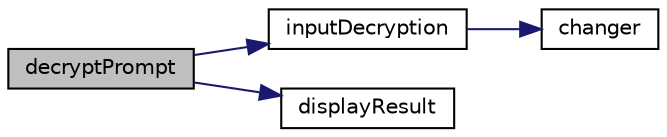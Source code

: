 digraph "decryptPrompt"
{
  edge [fontname="Helvetica",fontsize="10",labelfontname="Helvetica",labelfontsize="10"];
  node [fontname="Helvetica",fontsize="10",shape=record];
  rankdir="LR";
  Node1 [label="decryptPrompt",height=0.2,width=0.4,color="black", fillcolor="grey75", style="filled", fontcolor="black"];
  Node1 -> Node2 [color="midnightblue",fontsize="10",style="solid"];
  Node2 [label="inputDecryption",height=0.2,width=0.4,color="black", fillcolor="white", style="filled",URL="$_project__1_8cpp.html#a2ec67c2f18103e0238d5c0dc69a2541c"];
  Node2 -> Node3 [color="midnightblue",fontsize="10",style="solid"];
  Node3 [label="changer",height=0.2,width=0.4,color="black", fillcolor="white", style="filled",URL="$_project__1_8cpp.html#a595770dfbf6c45efbd5826f566c23164"];
  Node1 -> Node4 [color="midnightblue",fontsize="10",style="solid"];
  Node4 [label="displayResult",height=0.2,width=0.4,color="black", fillcolor="white", style="filled",URL="$_project__1_8cpp.html#a0a99f42a8404495cd8d50b2e3a88613b"];
}
